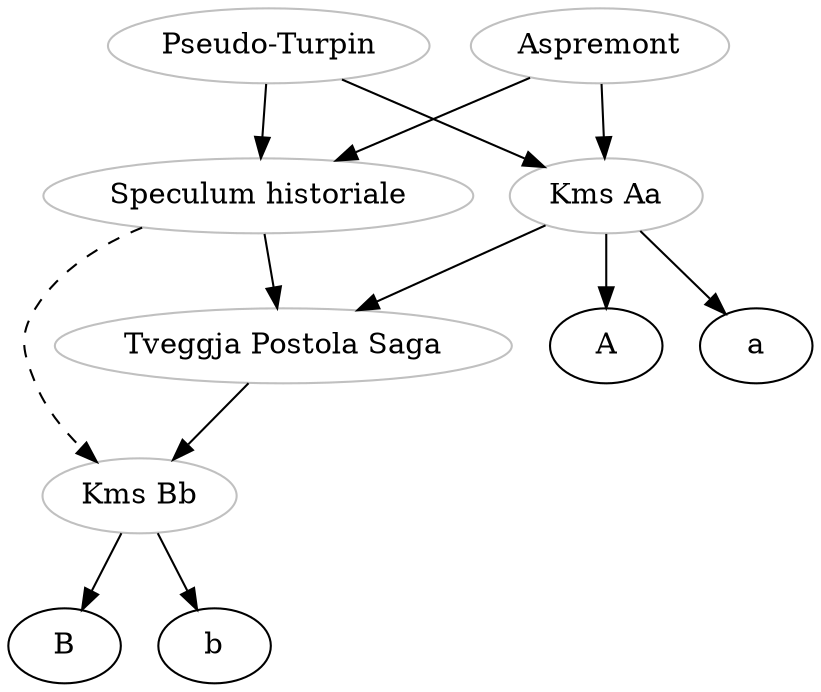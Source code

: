 digraph {

    Pseudo_Turpin -> Speculum_Historiale;
    Aspremont -> Speculum_Historiale;
    Pseudo_Turpin -> Kms_Aa;
    Aspremont -> Kms_Aa;
    Kms_Aa->A;
    Kms_Aa->a;
    Speculum_Historiale -> Tveggja_Postola_Saga;
    Kms_Aa -> Tveggja_Postola_Saga;
    Tveggja_Postola_Saga -> Kms_Bb;
    Speculum_Historiale -> Kms_Bb [style="dashed"];
    Kms_Bb->B;
    Kms_Bb->b;
    
    Pseudo_Turpin[color="grey", label="Pseudo-Turpin"];
    Aspremont[color="grey"];
    Kms_Aa[color="grey", label="Kms Aa"];
    Speculum_Historiale[color="grey", label="Speculum historiale"];
    Tveggja_Postola_Saga[color="grey", label="Tveggja Postola Saga"];
    Kms_Bb[color="grey", label="Kms Bb"]


}
